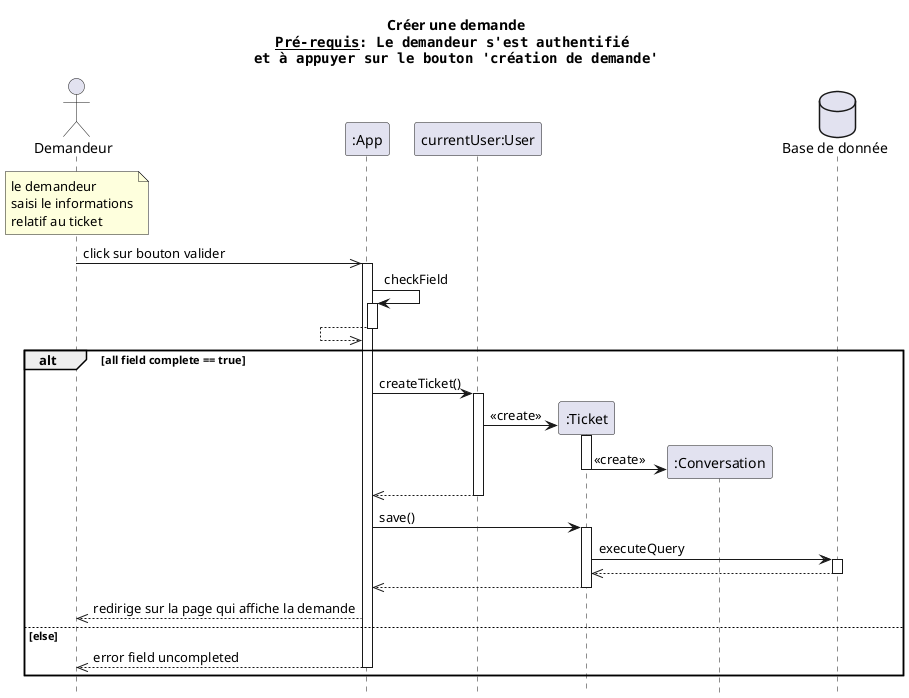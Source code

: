 @startuml créer une demande
title Créer une demande\n""__Pré-requis__: Le demandeur s'est authentifié ""\n""et à appuyer sur le bouton 'création de demande'""

actor client as "Demandeur" order 1
participant app as ":App"   order 2
participant user as "currentUser:User" order 3
database bdd as "Base de donnée" order 6
hide footbox

note over client : le demandeur\nsaisi le informations\nrelatif au ticket
client ->> app: click sur bouton valider
activate app

app -> app : checkField
activate app
app <<-- app
deactivate app
alt all field complete == true
    app -> user: createTicket()
    activate user
    create ticket as ":Ticket" order 4
    user -> ticket: <<create>>
    create conv as ":Conversation" order 5 
    activate ticket
    ticket -> conv : <<create>>
    deactivate ticket
    app <<--user : 
    deactivate user

    app -> ticket: save()
    activate ticket
    ticket -> bdd : executeQuery
    activate bdd
    ticket <<-- bdd
    deactivate bdd
    app <<-- ticket
    deactivate ticket
    client <<-- app: redirige sur la page qui affiche la demande
else else
    client <<-- app: error field uncompleted
    deactivate app
end


@enduml
